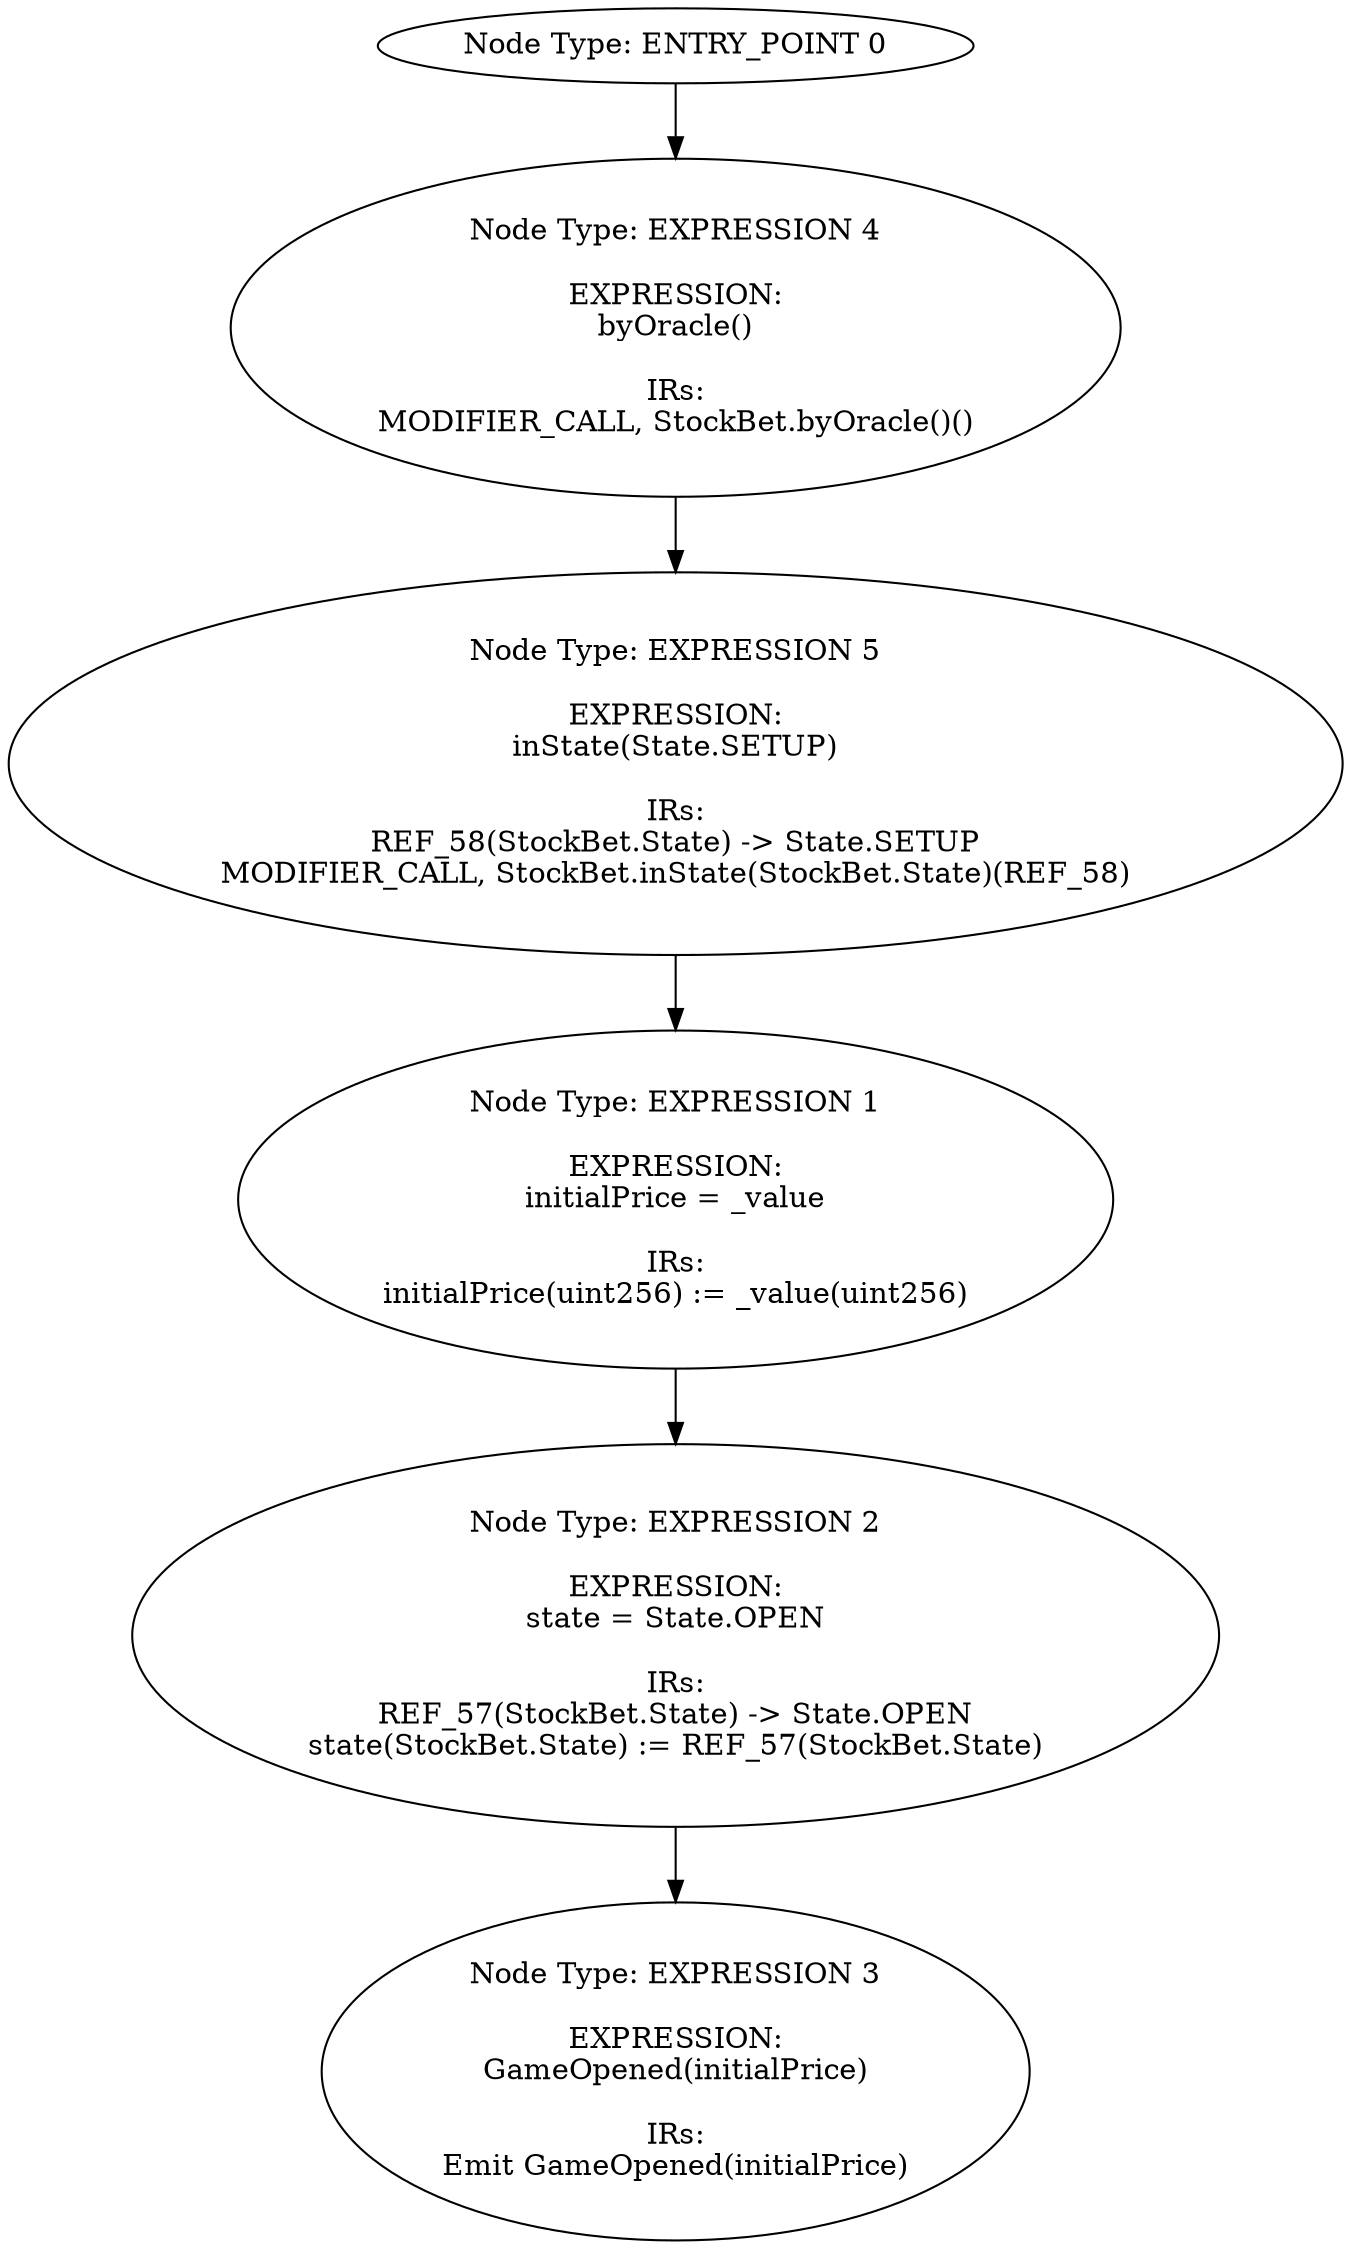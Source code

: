 digraph{
0[label="Node Type: ENTRY_POINT 0
"];
0->4;
1[label="Node Type: EXPRESSION 1

EXPRESSION:
initialPrice = _value

IRs:
initialPrice(uint256) := _value(uint256)"];
1->2;
2[label="Node Type: EXPRESSION 2

EXPRESSION:
state = State.OPEN

IRs:
REF_57(StockBet.State) -> State.OPEN
state(StockBet.State) := REF_57(StockBet.State)"];
2->3;
3[label="Node Type: EXPRESSION 3

EXPRESSION:
GameOpened(initialPrice)

IRs:
Emit GameOpened(initialPrice)"];
4[label="Node Type: EXPRESSION 4

EXPRESSION:
byOracle()

IRs:
MODIFIER_CALL, StockBet.byOracle()()"];
4->5;
5[label="Node Type: EXPRESSION 5

EXPRESSION:
inState(State.SETUP)

IRs:
REF_58(StockBet.State) -> State.SETUP
MODIFIER_CALL, StockBet.inState(StockBet.State)(REF_58)"];
5->1;
}
